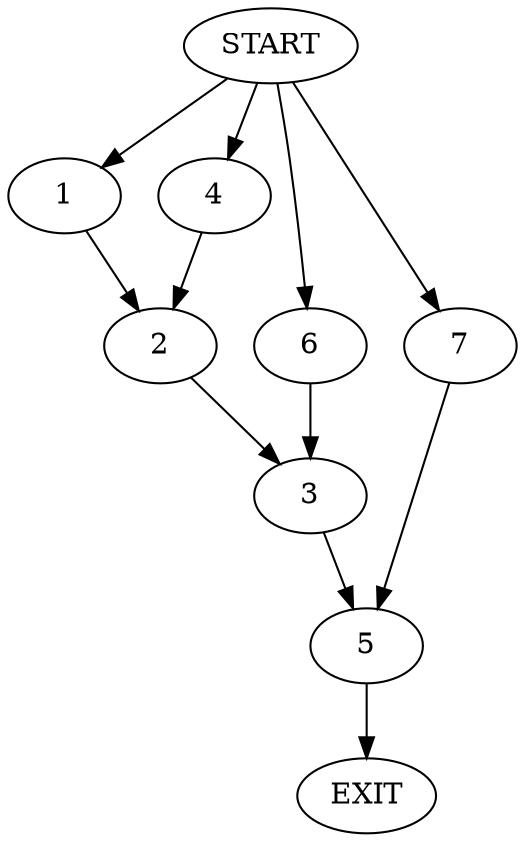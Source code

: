 digraph {
0 [label="START"]
8 [label="EXIT"]
0 -> 1
1 -> 2
2 -> 3
0 -> 4
4 -> 2
3 -> 5
0 -> 6
6 -> 3
5 -> 8
0 -> 7
7 -> 5
}
